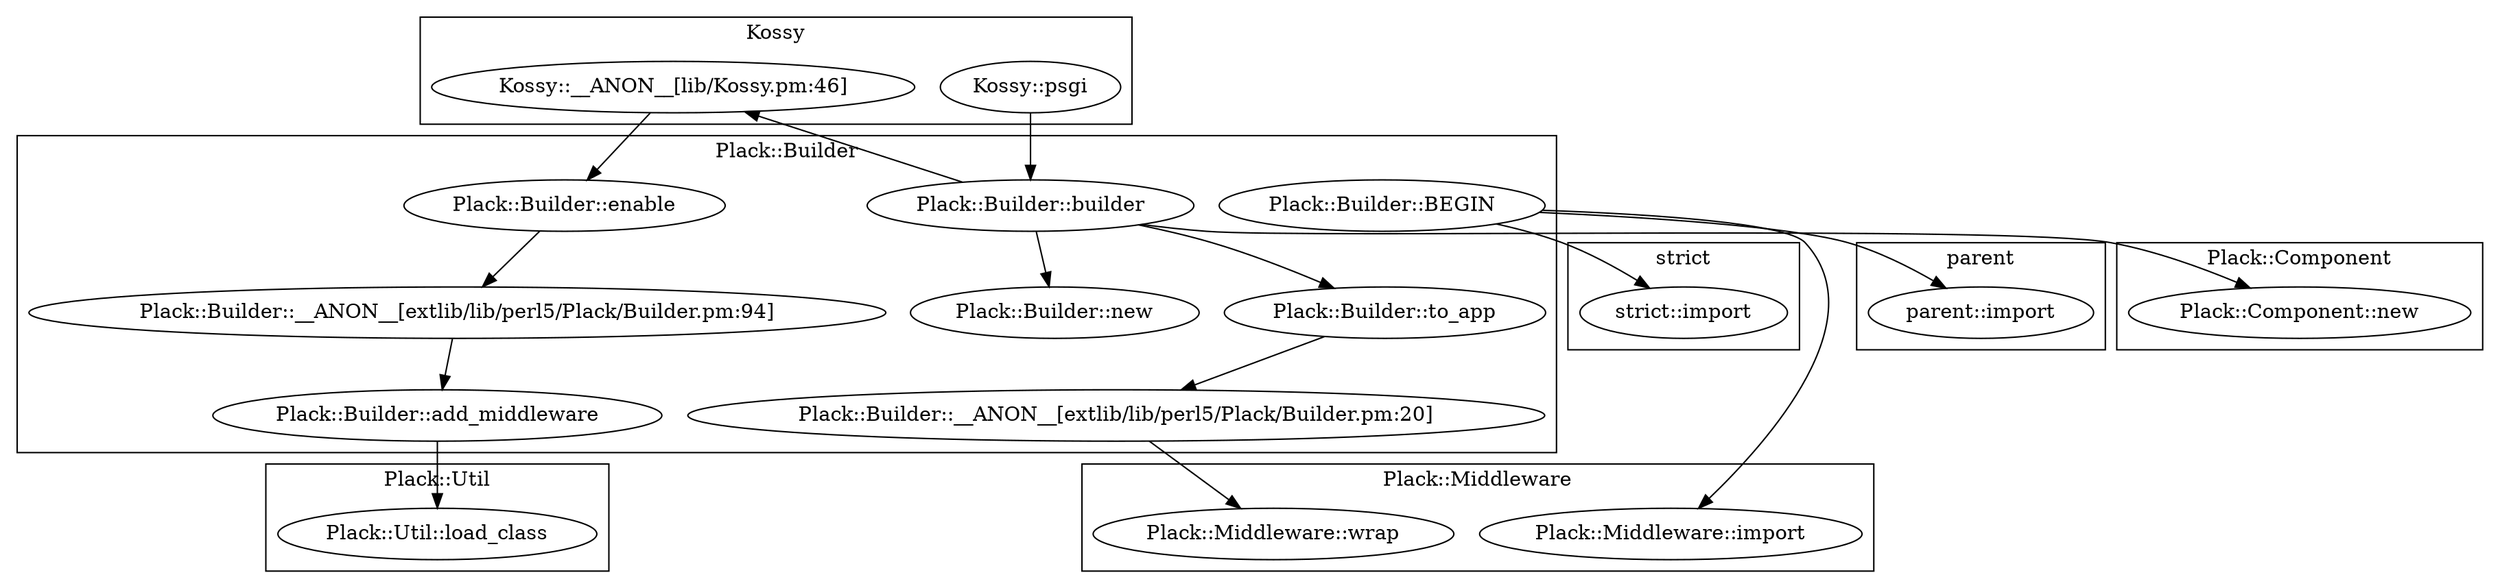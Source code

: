 digraph {
graph [overlap=false]
subgraph cluster_strict {
	label="strict";
	"strict::import";
}
subgraph cluster_Plack_Component {
	label="Plack::Component";
	"Plack::Component::new";
}
subgraph cluster_Plack_Middleware {
	label="Plack::Middleware";
	"Plack::Middleware::import";
	"Plack::Middleware::wrap";
}
subgraph cluster_Plack_Builder {
	label="Plack::Builder";
	"Plack::Builder::BEGIN";
	"Plack::Builder::__ANON__[extlib/lib/perl5/Plack/Builder.pm:20]";
	"Plack::Builder::to_app";
	"Plack::Builder::builder";
	"Plack::Builder::add_middleware";
	"Plack::Builder::new";
	"Plack::Builder::enable";
	"Plack::Builder::__ANON__[extlib/lib/perl5/Plack/Builder.pm:94]";
}
subgraph cluster_parent {
	label="parent";
	"parent::import";
}
subgraph cluster_Plack_Util {
	label="Plack::Util";
	"Plack::Util::load_class";
}
subgraph cluster_Kossy {
	label="Kossy";
	"Kossy::psgi";
	"Kossy::__ANON__[lib/Kossy.pm:46]";
}
"Plack::Builder::__ANON__[extlib/lib/perl5/Plack/Builder.pm:20]" -> "Plack::Middleware::wrap";
"Plack::Builder::BEGIN" -> "parent::import";
"Kossy::__ANON__[lib/Kossy.pm:46]" -> "Plack::Builder::enable";
"Plack::Builder::BEGIN" -> "Plack::Middleware::import";
"Plack::Builder::to_app" -> "Plack::Builder::__ANON__[extlib/lib/perl5/Plack/Builder.pm:20]";
"Plack::Builder::builder" -> "Plack::Builder::new";
"Plack::Builder::enable" -> "Plack::Builder::__ANON__[extlib/lib/perl5/Plack/Builder.pm:94]";
"Plack::Builder::add_middleware" -> "Plack::Util::load_class";
"Plack::Builder::builder" -> "Plack::Component::new";
"Kossy::psgi" -> "Plack::Builder::builder";
"Plack::Builder::builder" -> "Kossy::__ANON__[lib/Kossy.pm:46]";
"Plack::Builder::__ANON__[extlib/lib/perl5/Plack/Builder.pm:94]" -> "Plack::Builder::add_middleware";
"Plack::Builder::builder" -> "Plack::Builder::to_app";
"Plack::Builder::BEGIN" -> "strict::import";
}
